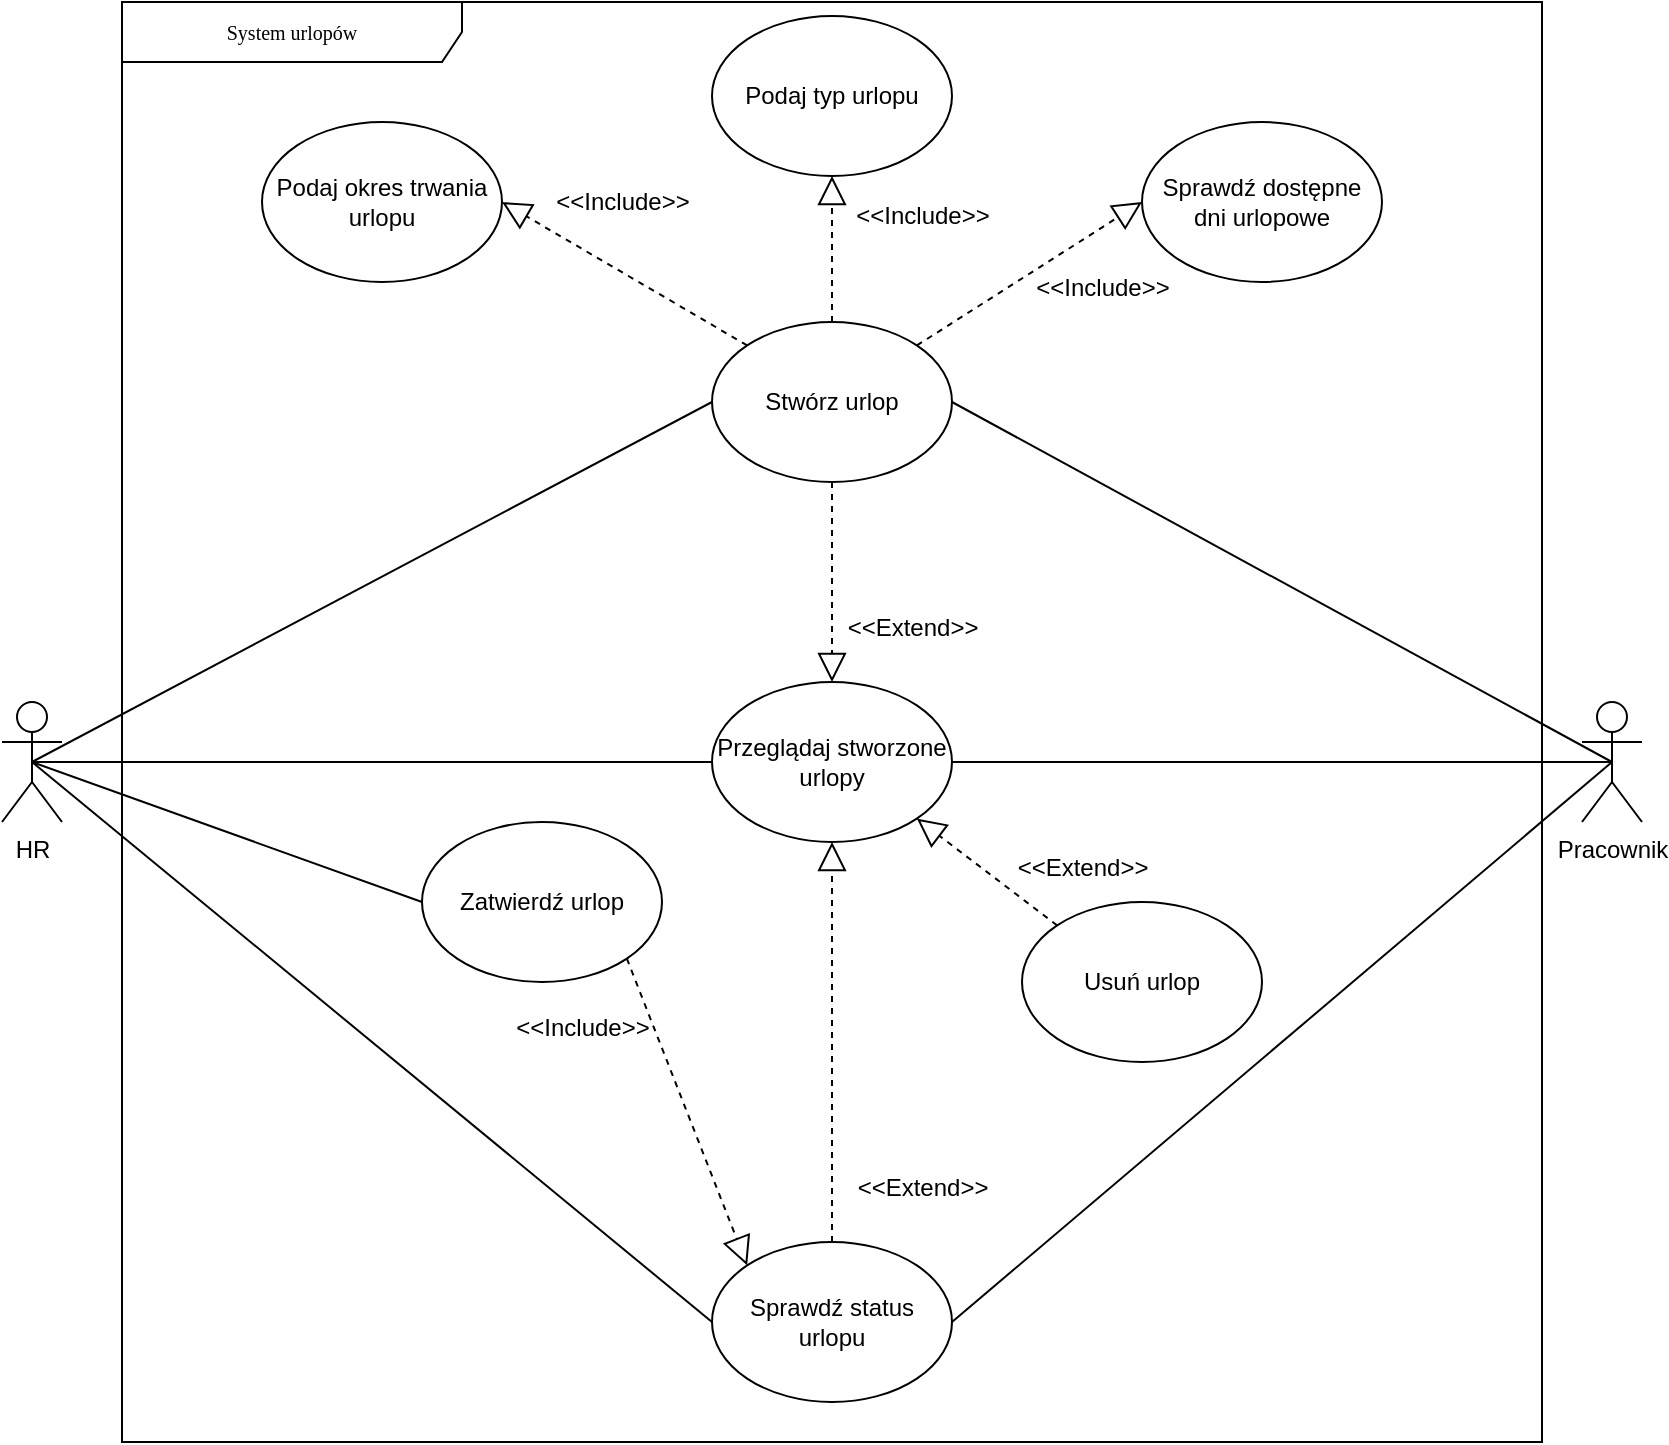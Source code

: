 <mxfile version="26.0.7">
  <diagram name="Page-1" id="c4acf3e9-155e-7222-9cf6-157b1a14988f">
    <mxGraphModel dx="915" dy="823" grid="1" gridSize="10" guides="1" tooltips="1" connect="1" arrows="1" fold="1" page="1" pageScale="1" pageWidth="850" pageHeight="1100" background="none" math="0" shadow="0">
      <root>
        <mxCell id="0" />
        <mxCell id="1" parent="0" />
        <mxCell id="4cYH0kskli7POFGjwZM7-1" value="System urlopów" style="shape=umlFrame;whiteSpace=wrap;html=1;rounded=0;shadow=0;comic=0;labelBackgroundColor=none;strokeWidth=1;fontFamily=Verdana;fontSize=10;align=center;width=170;height=30;" vertex="1" parent="1">
          <mxGeometry x="70" y="50" width="710" height="720" as="geometry" />
        </mxCell>
        <mxCell id="4cYH0kskli7POFGjwZM7-2" value="Pracownik" style="shape=umlActor;verticalLabelPosition=bottom;verticalAlign=top;html=1;" vertex="1" parent="1">
          <mxGeometry x="800" y="400" width="30" height="60" as="geometry" />
        </mxCell>
        <mxCell id="4cYH0kskli7POFGjwZM7-5" value="" style="endArrow=block;dashed=1;endFill=0;endSize=12;html=1;rounded=0;exitX=0.5;exitY=0;exitDx=0;exitDy=0;" edge="1" parent="1">
          <mxGeometry width="160" relative="1" as="geometry">
            <mxPoint x="340" y="270" as="sourcePoint" />
            <mxPoint x="340" y="270" as="targetPoint" />
          </mxGeometry>
        </mxCell>
        <mxCell id="4cYH0kskli7POFGjwZM7-8" value="Stwórz urlop" style="ellipse;whiteSpace=wrap;html=1;" vertex="1" parent="1">
          <mxGeometry x="365" y="210" width="120" height="80" as="geometry" />
        </mxCell>
        <mxCell id="4cYH0kskli7POFGjwZM7-17" value="Podaj okres trwania urlopu" style="ellipse;whiteSpace=wrap;html=1;" vertex="1" parent="1">
          <mxGeometry x="140" y="110" width="120" height="80" as="geometry" />
        </mxCell>
        <mxCell id="4cYH0kskli7POFGjwZM7-34" value="" style="endArrow=none;html=1;rounded=0;entryX=0.5;entryY=0.5;entryDx=0;entryDy=0;entryPerimeter=0;exitX=0;exitY=0.5;exitDx=0;exitDy=0;" edge="1" parent="1" source="4cYH0kskli7POFGjwZM7-8" target="4cYH0kskli7POFGjwZM7-33">
          <mxGeometry width="50" height="50" relative="1" as="geometry">
            <mxPoint x="360" y="110" as="sourcePoint" />
            <mxPoint x="45" y="260" as="targetPoint" />
          </mxGeometry>
        </mxCell>
        <mxCell id="4cYH0kskli7POFGjwZM7-33" value="HR" style="shape=umlActor;verticalLabelPosition=bottom;verticalAlign=top;html=1;" vertex="1" parent="1">
          <mxGeometry x="10" y="400" width="30" height="60" as="geometry" />
        </mxCell>
        <mxCell id="4cYH0kskli7POFGjwZM7-38" value="" style="endArrow=block;dashed=1;endFill=0;endSize=12;html=1;rounded=0;entryX=1;entryY=0.5;entryDx=0;entryDy=0;exitX=0;exitY=0;exitDx=0;exitDy=0;" edge="1" parent="1" source="4cYH0kskli7POFGjwZM7-8" target="4cYH0kskli7POFGjwZM7-17">
          <mxGeometry width="160" relative="1" as="geometry">
            <mxPoint x="388" y="232" as="sourcePoint" />
            <mxPoint x="322" y="168" as="targetPoint" />
          </mxGeometry>
        </mxCell>
        <mxCell id="4cYH0kskli7POFGjwZM7-39" value="&amp;lt;&amp;lt;Include&amp;gt;&amp;gt;" style="text;align=center;fontStyle=0;verticalAlign=middle;spacingLeft=3;spacingRight=3;strokeColor=none;rotatable=0;points=[[0,0.5],[1,0.5]];portConstraint=eastwest;html=1;" vertex="1" parent="1">
          <mxGeometry x="280" y="137" width="80" height="26" as="geometry" />
        </mxCell>
        <mxCell id="4cYH0kskli7POFGjwZM7-40" value="Podaj typ urlopu" style="ellipse;whiteSpace=wrap;html=1;" vertex="1" parent="1">
          <mxGeometry x="365" y="57" width="120" height="80" as="geometry" />
        </mxCell>
        <mxCell id="4cYH0kskli7POFGjwZM7-41" value="" style="endArrow=block;dashed=1;endFill=0;endSize=12;html=1;rounded=0;entryX=0.5;entryY=1;entryDx=0;entryDy=0;exitX=0.5;exitY=0;exitDx=0;exitDy=0;" edge="1" parent="1" source="4cYH0kskli7POFGjwZM7-8" target="4cYH0kskli7POFGjwZM7-40">
          <mxGeometry width="160" relative="1" as="geometry">
            <mxPoint x="430" y="220" as="sourcePoint" />
            <mxPoint x="430" y="150" as="targetPoint" />
          </mxGeometry>
        </mxCell>
        <mxCell id="4cYH0kskli7POFGjwZM7-42" value="&amp;lt;&amp;lt;Include&amp;gt;&amp;gt;" style="text;align=center;fontStyle=0;verticalAlign=middle;spacingLeft=3;spacingRight=3;strokeColor=none;rotatable=0;points=[[0,0.5],[1,0.5]];portConstraint=eastwest;html=1;" vertex="1" parent="1">
          <mxGeometry x="520" y="180" width="80" height="26" as="geometry" />
        </mxCell>
        <mxCell id="4cYH0kskli7POFGjwZM7-43" value="Sprawdź dostępne dni urlopowe" style="ellipse;whiteSpace=wrap;html=1;" vertex="1" parent="1">
          <mxGeometry x="580" y="110" width="120" height="80" as="geometry" />
        </mxCell>
        <mxCell id="4cYH0kskli7POFGjwZM7-44" value="" style="endArrow=block;dashed=1;endFill=0;endSize=12;html=1;rounded=0;entryX=0;entryY=0.5;entryDx=0;entryDy=0;exitX=1;exitY=0;exitDx=0;exitDy=0;" edge="1" parent="1" source="4cYH0kskli7POFGjwZM7-8" target="4cYH0kskli7POFGjwZM7-43">
          <mxGeometry width="160" relative="1" as="geometry">
            <mxPoint x="477" y="232" as="sourcePoint" />
            <mxPoint x="568" y="168" as="targetPoint" />
          </mxGeometry>
        </mxCell>
        <mxCell id="4cYH0kskli7POFGjwZM7-45" value="&amp;lt;&amp;lt;Include&amp;gt;&amp;gt;" style="text;align=center;fontStyle=0;verticalAlign=middle;spacingLeft=3;spacingRight=3;strokeColor=none;rotatable=0;points=[[0,0.5],[1,0.5]];portConstraint=eastwest;html=1;" vertex="1" parent="1">
          <mxGeometry x="430" y="144" width="80" height="26" as="geometry" />
        </mxCell>
        <mxCell id="4cYH0kskli7POFGjwZM7-47" value="Zatwierdź urlop" style="ellipse;whiteSpace=wrap;html=1;" vertex="1" parent="1">
          <mxGeometry x="220" y="460" width="120" height="80" as="geometry" />
        </mxCell>
        <mxCell id="4cYH0kskli7POFGjwZM7-50" value="Przeglądaj stworzone urlopy" style="ellipse;whiteSpace=wrap;html=1;" vertex="1" parent="1">
          <mxGeometry x="365" y="390" width="120" height="80" as="geometry" />
        </mxCell>
        <mxCell id="4cYH0kskli7POFGjwZM7-56" value="" style="endArrow=none;html=1;rounded=0;entryX=0.5;entryY=0.5;entryDx=0;entryDy=0;entryPerimeter=0;exitX=0;exitY=0.5;exitDx=0;exitDy=0;" edge="1" parent="1" source="4cYH0kskli7POFGjwZM7-50" target="4cYH0kskli7POFGjwZM7-33">
          <mxGeometry width="50" height="50" relative="1" as="geometry">
            <mxPoint x="388" y="672" as="sourcePoint" />
            <mxPoint x="45" y="380" as="targetPoint" />
          </mxGeometry>
        </mxCell>
        <mxCell id="4cYH0kskli7POFGjwZM7-57" value="" style="endArrow=none;html=1;rounded=0;entryX=0.5;entryY=0.5;entryDx=0;entryDy=0;entryPerimeter=0;exitX=1;exitY=0.5;exitDx=0;exitDy=0;" edge="1" parent="1" source="4cYH0kskli7POFGjwZM7-8" target="4cYH0kskli7POFGjwZM7-2">
          <mxGeometry width="50" height="50" relative="1" as="geometry">
            <mxPoint x="375" y="260" as="sourcePoint" />
            <mxPoint x="45" y="380" as="targetPoint" />
          </mxGeometry>
        </mxCell>
        <mxCell id="4cYH0kskli7POFGjwZM7-58" value="" style="endArrow=none;html=1;rounded=0;entryX=0.5;entryY=0.5;entryDx=0;entryDy=0;entryPerimeter=0;exitX=1;exitY=0.5;exitDx=0;exitDy=0;" edge="1" parent="1" source="4cYH0kskli7POFGjwZM7-50" target="4cYH0kskli7POFGjwZM7-2">
          <mxGeometry width="50" height="50" relative="1" as="geometry">
            <mxPoint x="495" y="260" as="sourcePoint" />
            <mxPoint x="835" y="410" as="targetPoint" />
          </mxGeometry>
        </mxCell>
        <mxCell id="4cYH0kskli7POFGjwZM7-61" value="Usuń urlop" style="ellipse;whiteSpace=wrap;html=1;" vertex="1" parent="1">
          <mxGeometry x="520" y="500" width="120" height="80" as="geometry" />
        </mxCell>
        <mxCell id="4cYH0kskli7POFGjwZM7-66" value="Sprawdź status urlopu" style="ellipse;whiteSpace=wrap;html=1;" vertex="1" parent="1">
          <mxGeometry x="365" y="670" width="120" height="80" as="geometry" />
        </mxCell>
        <mxCell id="4cYH0kskli7POFGjwZM7-68" value="" style="endArrow=none;html=1;rounded=0;entryX=0.5;entryY=0.5;entryDx=0;entryDy=0;entryPerimeter=0;exitX=1;exitY=0.5;exitDx=0;exitDy=0;" edge="1" parent="1" source="4cYH0kskli7POFGjwZM7-66" target="4cYH0kskli7POFGjwZM7-2">
          <mxGeometry width="50" height="50" relative="1" as="geometry">
            <mxPoint x="495" y="510" as="sourcePoint" />
            <mxPoint x="835" y="380" as="targetPoint" />
          </mxGeometry>
        </mxCell>
        <mxCell id="4cYH0kskli7POFGjwZM7-69" value="" style="endArrow=block;dashed=1;endFill=0;endSize=12;html=1;rounded=0;entryX=0.5;entryY=1;entryDx=0;entryDy=0;exitX=0.5;exitY=0;exitDx=0;exitDy=0;" edge="1" parent="1" source="4cYH0kskli7POFGjwZM7-66" target="4cYH0kskli7POFGjwZM7-50">
          <mxGeometry width="160" relative="1" as="geometry">
            <mxPoint x="424" y="540" as="sourcePoint" />
            <mxPoint x="424" y="590" as="targetPoint" />
          </mxGeometry>
        </mxCell>
        <mxCell id="4cYH0kskli7POFGjwZM7-76" value="" style="endArrow=block;dashed=1;endFill=0;endSize=12;html=1;rounded=0;entryX=0.5;entryY=0;entryDx=0;entryDy=0;exitX=0.5;exitY=1;exitDx=0;exitDy=0;" edge="1" parent="1" source="4cYH0kskli7POFGjwZM7-8" target="4cYH0kskli7POFGjwZM7-50">
          <mxGeometry width="160" relative="1" as="geometry">
            <mxPoint x="449.16" y="398" as="sourcePoint" />
            <mxPoint x="420.0" y="290" as="targetPoint" />
          </mxGeometry>
        </mxCell>
        <mxCell id="4cYH0kskli7POFGjwZM7-77" value="" style="endArrow=none;html=1;rounded=0;entryX=0.5;entryY=0.5;entryDx=0;entryDy=0;entryPerimeter=0;exitX=0;exitY=0.5;exitDx=0;exitDy=0;" edge="1" parent="1" source="4cYH0kskli7POFGjwZM7-47" target="4cYH0kskli7POFGjwZM7-33">
          <mxGeometry width="50" height="50" relative="1" as="geometry">
            <mxPoint x="170" y="610" as="sourcePoint" />
            <mxPoint x="35" y="440" as="targetPoint" />
          </mxGeometry>
        </mxCell>
        <mxCell id="4cYH0kskli7POFGjwZM7-79" value="&amp;lt;&amp;lt;Extend&amp;gt;&amp;gt;" style="text;align=center;fontStyle=0;verticalAlign=middle;spacingLeft=3;spacingRight=3;strokeColor=none;rotatable=0;points=[[0,0.5],[1,0.5]];portConstraint=eastwest;html=1;" vertex="1" parent="1">
          <mxGeometry x="425" y="350" width="80" height="26" as="geometry" />
        </mxCell>
        <mxCell id="4cYH0kskli7POFGjwZM7-81" value="" style="endArrow=block;dashed=1;endFill=0;endSize=12;html=1;rounded=0;entryX=1;entryY=1;entryDx=0;entryDy=0;exitX=0;exitY=0;exitDx=0;exitDy=0;" edge="1" parent="1" source="4cYH0kskli7POFGjwZM7-61" target="4cYH0kskli7POFGjwZM7-50">
          <mxGeometry width="160" relative="1" as="geometry">
            <mxPoint x="480" y="500" as="sourcePoint" />
            <mxPoint x="480" y="600" as="targetPoint" />
          </mxGeometry>
        </mxCell>
        <mxCell id="4cYH0kskli7POFGjwZM7-82" value="" style="endArrow=none;html=1;rounded=0;entryX=0.5;entryY=0.5;entryDx=0;entryDy=0;entryPerimeter=0;exitX=0;exitY=0.5;exitDx=0;exitDy=0;" edge="1" parent="1" source="4cYH0kskli7POFGjwZM7-66" target="4cYH0kskli7POFGjwZM7-33">
          <mxGeometry width="50" height="50" relative="1" as="geometry">
            <mxPoint x="190" y="530" as="sourcePoint" />
            <mxPoint x="35" y="440" as="targetPoint" />
          </mxGeometry>
        </mxCell>
        <mxCell id="4cYH0kskli7POFGjwZM7-83" value="&amp;lt;&amp;lt;Extend&amp;gt;&amp;gt;" style="text;align=center;fontStyle=0;verticalAlign=middle;spacingLeft=3;spacingRight=3;strokeColor=none;rotatable=0;points=[[0,0.5],[1,0.5]];portConstraint=eastwest;html=1;" vertex="1" parent="1">
          <mxGeometry x="510" y="470" width="80" height="26" as="geometry" />
        </mxCell>
        <mxCell id="4cYH0kskli7POFGjwZM7-84" value="&amp;lt;&amp;lt;Extend&amp;gt;&amp;gt;" style="text;align=center;fontStyle=0;verticalAlign=middle;spacingLeft=3;spacingRight=3;strokeColor=none;rotatable=0;points=[[0,0.5],[1,0.5]];portConstraint=eastwest;html=1;" vertex="1" parent="1">
          <mxGeometry x="430" y="630" width="80" height="26" as="geometry" />
        </mxCell>
        <mxCell id="4cYH0kskli7POFGjwZM7-85" value="" style="endArrow=block;dashed=1;endFill=0;endSize=12;html=1;rounded=0;entryX=0;entryY=0;entryDx=0;entryDy=0;exitX=1;exitY=1;exitDx=0;exitDy=0;" edge="1" parent="1" source="4cYH0kskli7POFGjwZM7-47" target="4cYH0kskli7POFGjwZM7-66">
          <mxGeometry width="160" relative="1" as="geometry">
            <mxPoint x="435" y="680" as="sourcePoint" />
            <mxPoint x="435" y="480" as="targetPoint" />
          </mxGeometry>
        </mxCell>
        <mxCell id="4cYH0kskli7POFGjwZM7-86" value="&amp;lt;&amp;lt;Include&amp;gt;&amp;gt;" style="text;align=center;fontStyle=0;verticalAlign=middle;spacingLeft=3;spacingRight=3;strokeColor=none;rotatable=0;points=[[0,0.5],[1,0.5]];portConstraint=eastwest;html=1;" vertex="1" parent="1">
          <mxGeometry x="260" y="550" width="80" height="26" as="geometry" />
        </mxCell>
      </root>
    </mxGraphModel>
  </diagram>
</mxfile>
